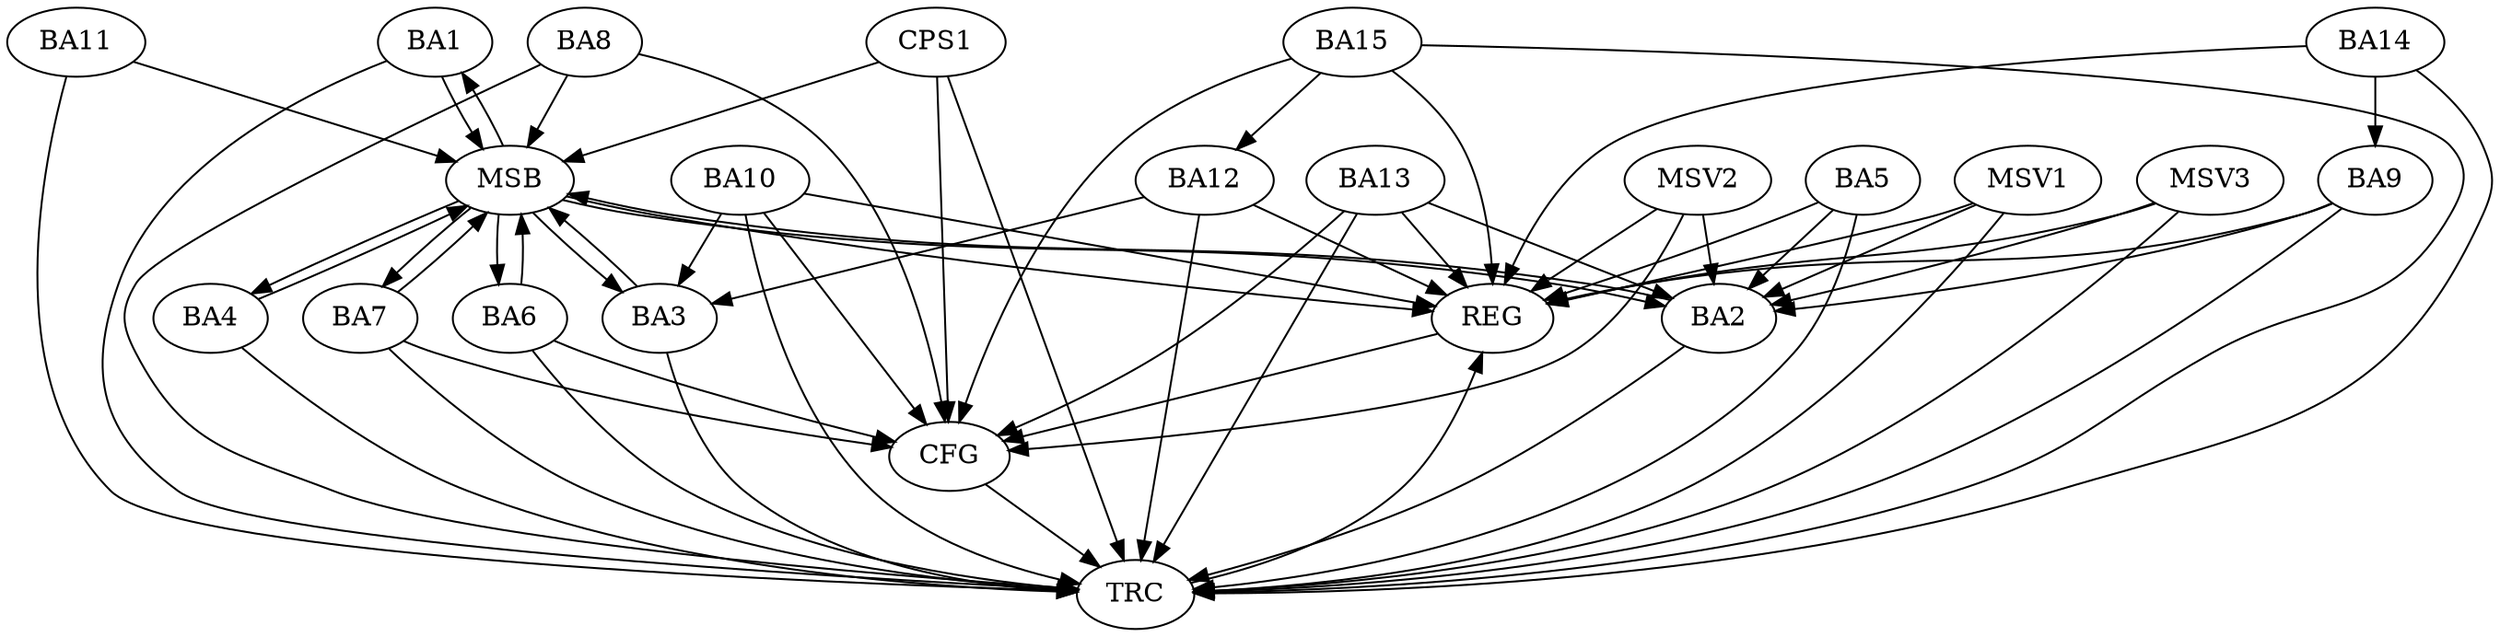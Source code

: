 strict digraph G {
  BA1 [ label="BA1" ];
  BA2 [ label="BA2" ];
  BA3 [ label="BA3" ];
  BA4 [ label="BA4" ];
  BA5 [ label="BA5" ];
  BA6 [ label="BA6" ];
  BA7 [ label="BA7" ];
  BA8 [ label="BA8" ];
  BA9 [ label="BA9" ];
  BA10 [ label="BA10" ];
  BA11 [ label="BA11" ];
  BA12 [ label="BA12" ];
  BA13 [ label="BA13" ];
  BA14 [ label="BA14" ];
  BA15 [ label="BA15" ];
  CPS1 [ label="CPS1" ];
  REG [ label="REG" ];
  MSB [ label="MSB" ];
  CFG [ label="CFG" ];
  TRC [ label="TRC" ];
  MSV1 [ label="MSV1" ];
  MSV2 [ label="MSV2" ];
  MSV3 [ label="MSV3" ];
  BA5 -> BA2;
  BA9 -> BA2;
  BA10 -> BA3;
  BA12 -> BA3;
  BA13 -> BA2;
  BA14 -> BA9;
  BA15 -> BA12;
  BA5 -> REG;
  BA9 -> REG;
  BA10 -> REG;
  BA12 -> REG;
  BA13 -> REG;
  BA14 -> REG;
  BA15 -> REG;
  BA1 -> MSB;
  MSB -> BA2;
  MSB -> REG;
  BA2 -> MSB;
  MSB -> BA1;
  BA3 -> MSB;
  BA4 -> MSB;
  MSB -> BA3;
  BA6 -> MSB;
  BA7 -> MSB;
  BA8 -> MSB;
  BA11 -> MSB;
  CPS1 -> MSB;
  MSB -> BA7;
  MSB -> BA4;
  MSB -> BA6;
  CPS1 -> CFG;
  BA8 -> CFG;
  BA10 -> CFG;
  BA6 -> CFG;
  BA15 -> CFG;
  BA13 -> CFG;
  BA7 -> CFG;
  REG -> CFG;
  BA1 -> TRC;
  BA2 -> TRC;
  BA3 -> TRC;
  BA4 -> TRC;
  BA5 -> TRC;
  BA6 -> TRC;
  BA7 -> TRC;
  BA8 -> TRC;
  BA9 -> TRC;
  BA10 -> TRC;
  BA11 -> TRC;
  BA12 -> TRC;
  BA13 -> TRC;
  BA14 -> TRC;
  BA15 -> TRC;
  CPS1 -> TRC;
  CFG -> TRC;
  TRC -> REG;
  MSV1 -> BA2;
  MSV1 -> REG;
  MSV1 -> TRC;
  MSV2 -> BA2;
  MSV2 -> REG;
  MSV2 -> CFG;
  MSV3 -> BA2;
  MSV3 -> REG;
  MSV3 -> TRC;
}
